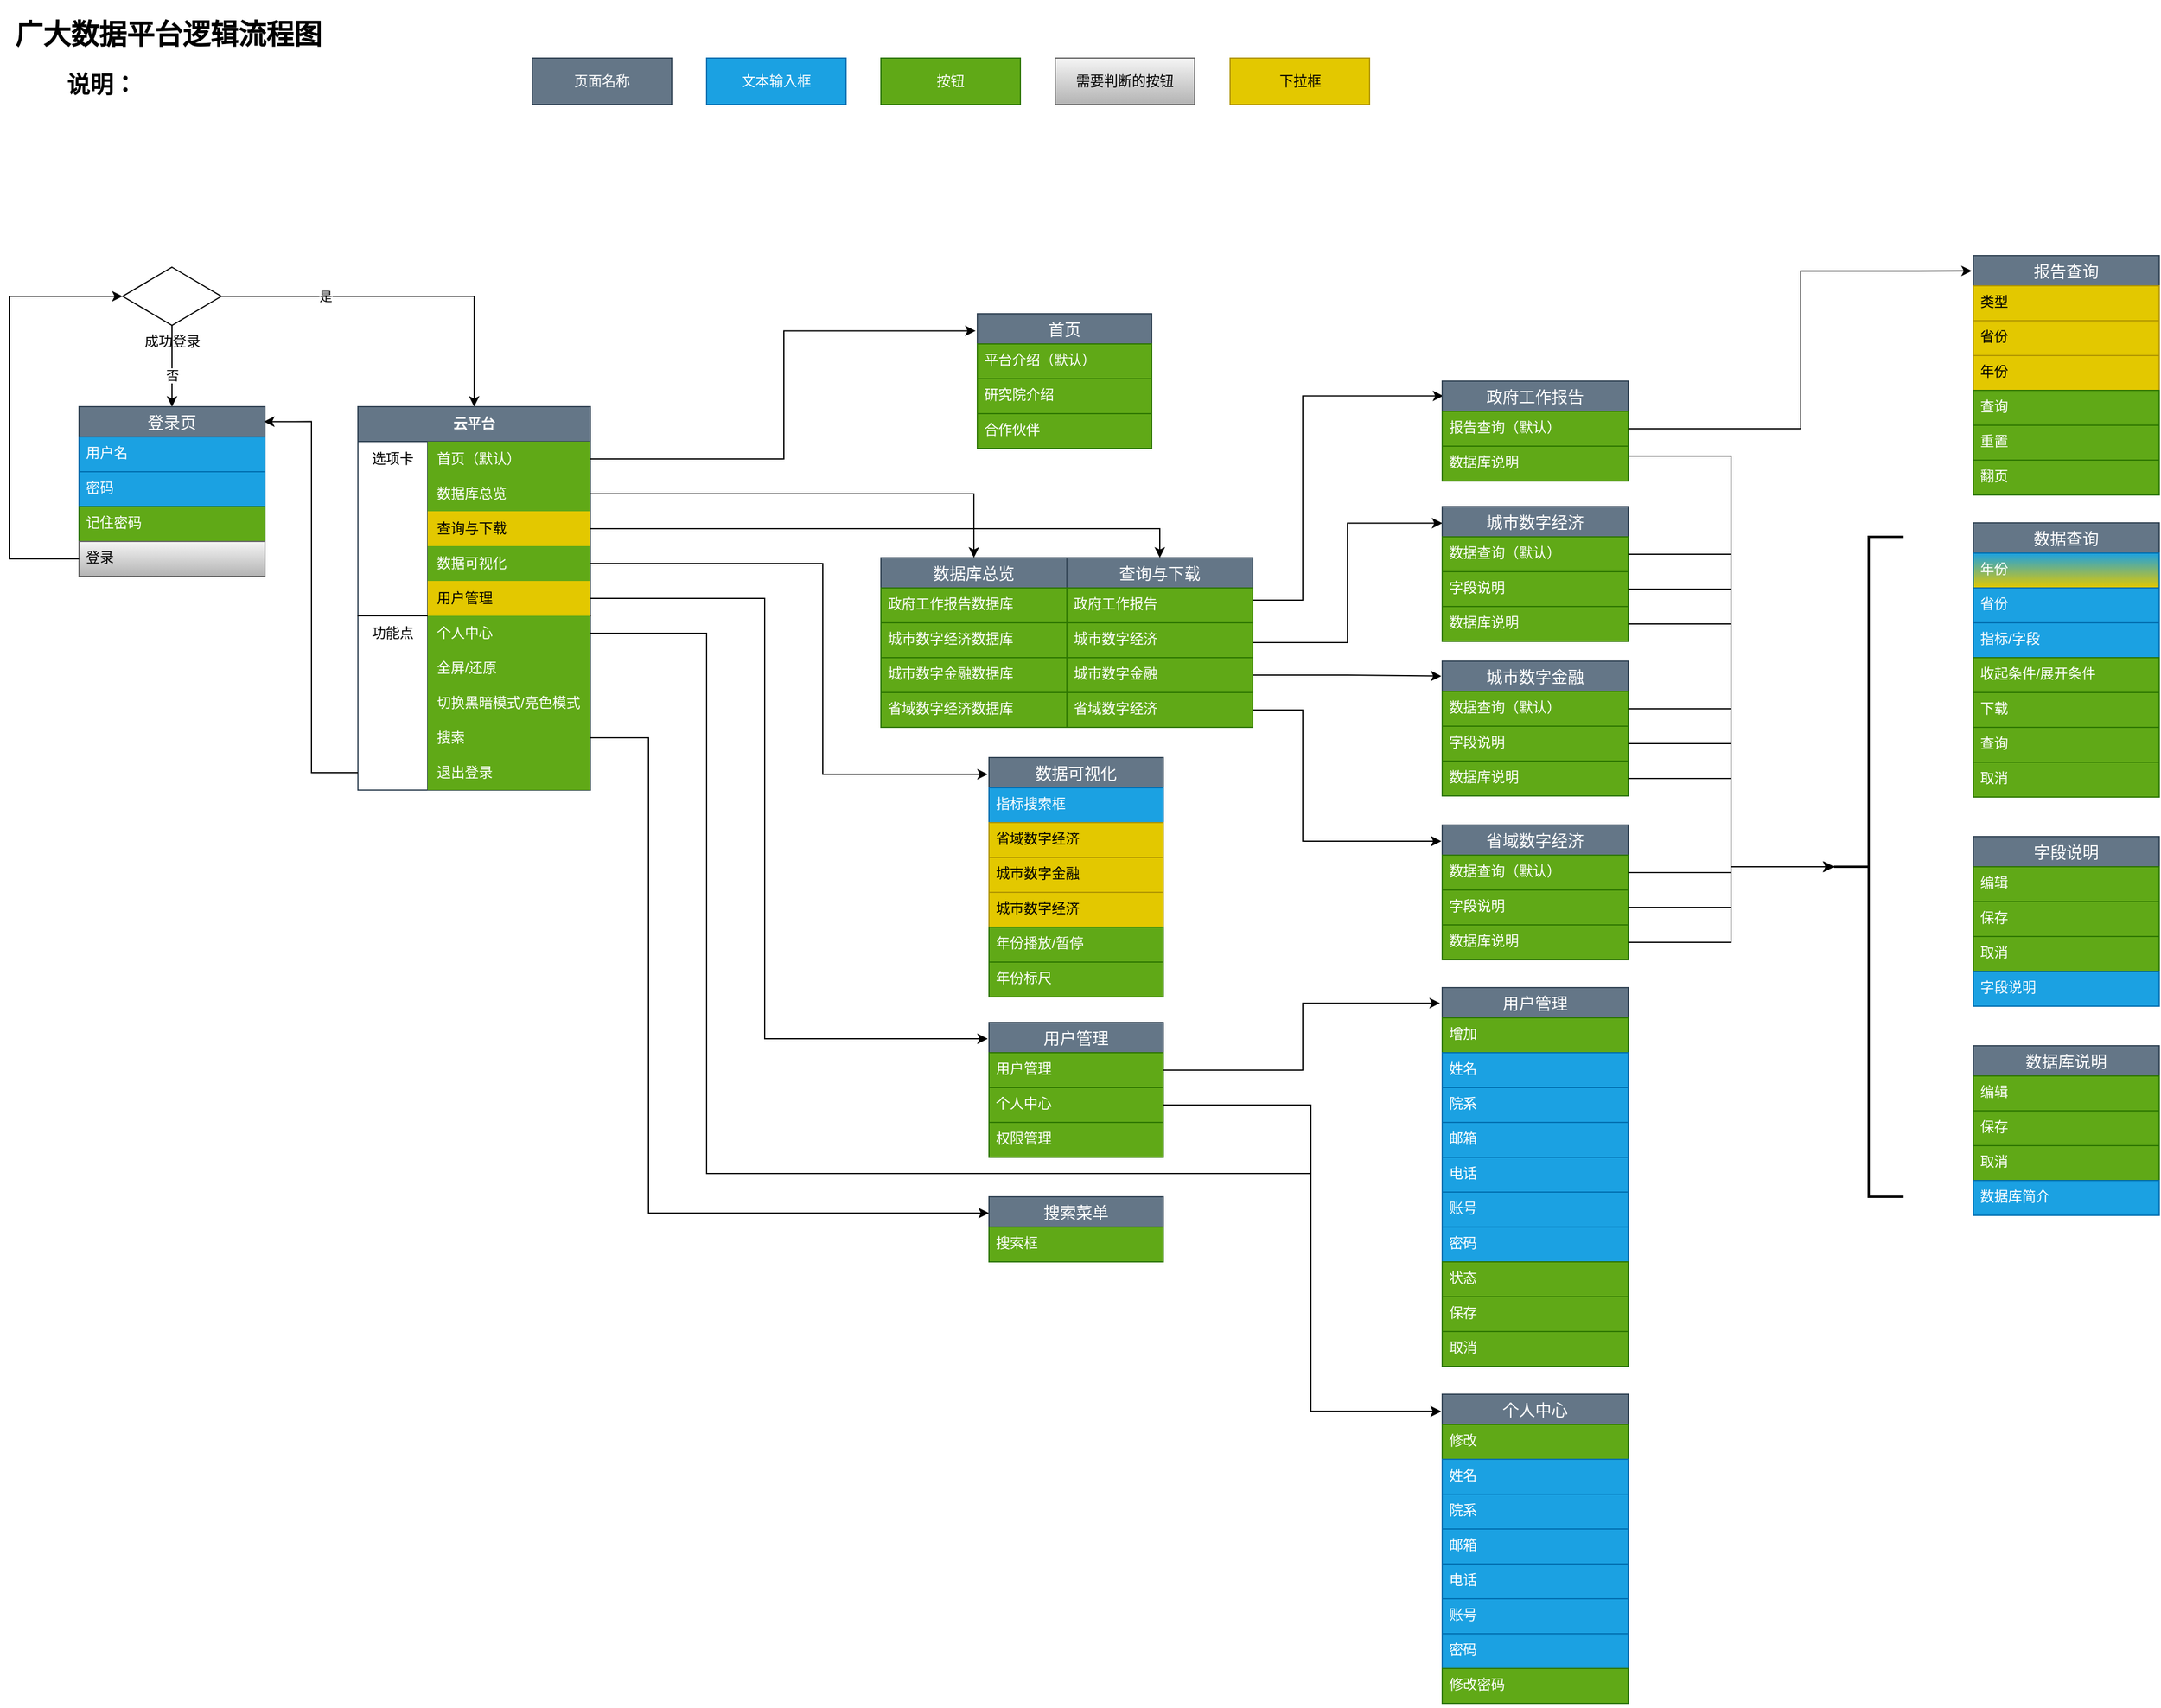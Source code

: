 <mxfile version="21.3.2" type="github">
  <diagram name="第 1 页" id="iISZ1i06i-iWEMT5HrnV">
    <mxGraphModel dx="3500" dy="1987" grid="1" gridSize="10" guides="1" tooltips="1" connect="1" arrows="1" fold="1" page="1" pageScale="1" pageWidth="827" pageHeight="1169" math="0" shadow="0">
      <root>
        <mxCell id="0" />
        <mxCell id="1" parent="0" />
        <mxCell id="XsBrNHMWEvMUsBHtOvP9-17" value="登录页" style="swimlane;fontStyle=0;childLayout=stackLayout;horizontal=1;startSize=26;horizontalStack=0;resizeParent=1;resizeParentMax=0;resizeLast=0;collapsible=1;marginBottom=0;align=center;fontSize=14;fillColor=#647687;fontColor=#ffffff;strokeColor=#314354;" vertex="1" parent="1">
          <mxGeometry x="130" y="370" width="160" height="146" as="geometry" />
        </mxCell>
        <mxCell id="XsBrNHMWEvMUsBHtOvP9-18" value="用户名" style="text;strokeColor=#006EAF;fillColor=#1ba1e2;spacingLeft=4;spacingRight=4;overflow=hidden;rotatable=0;points=[[0,0.5],[1,0.5]];portConstraint=eastwest;fontSize=12;whiteSpace=wrap;html=1;fontColor=#ffffff;" vertex="1" parent="XsBrNHMWEvMUsBHtOvP9-17">
          <mxGeometry y="26" width="160" height="30" as="geometry" />
        </mxCell>
        <mxCell id="XsBrNHMWEvMUsBHtOvP9-19" value="密码" style="text;strokeColor=#006EAF;fillColor=#1ba1e2;spacingLeft=4;spacingRight=4;overflow=hidden;rotatable=0;points=[[0,0.5],[1,0.5]];portConstraint=eastwest;fontSize=12;whiteSpace=wrap;html=1;fontColor=#ffffff;" vertex="1" parent="XsBrNHMWEvMUsBHtOvP9-17">
          <mxGeometry y="56" width="160" height="30" as="geometry" />
        </mxCell>
        <mxCell id="XsBrNHMWEvMUsBHtOvP9-20" value="记住密码" style="text;strokeColor=#2D7600;fillColor=#60a917;spacingLeft=4;spacingRight=4;overflow=hidden;rotatable=0;points=[[0,0.5],[1,0.5]];portConstraint=eastwest;fontSize=12;whiteSpace=wrap;html=1;fontColor=#ffffff;" vertex="1" parent="XsBrNHMWEvMUsBHtOvP9-17">
          <mxGeometry y="86" width="160" height="30" as="geometry" />
        </mxCell>
        <mxCell id="XsBrNHMWEvMUsBHtOvP9-22" value="登录" style="text;strokeColor=#666666;fillColor=#f5f5f5;spacingLeft=4;spacingRight=4;overflow=hidden;rotatable=0;points=[[0,0.5],[1,0.5]];portConstraint=eastwest;fontSize=12;whiteSpace=wrap;html=1;gradientColor=#b3b3b3;fontColor=#000000;" vertex="1" parent="XsBrNHMWEvMUsBHtOvP9-17">
          <mxGeometry y="116" width="160" height="30" as="geometry" />
        </mxCell>
        <mxCell id="XsBrNHMWEvMUsBHtOvP9-25" style="edgeStyle=orthogonalEdgeStyle;rounded=0;orthogonalLoop=1;jettySize=auto;html=1;exitX=0.5;exitY=1;exitDx=0;exitDy=0;exitPerimeter=0;entryX=0.5;entryY=0;entryDx=0;entryDy=0;" edge="1" parent="1" source="XsBrNHMWEvMUsBHtOvP9-23" target="XsBrNHMWEvMUsBHtOvP9-17">
          <mxGeometry relative="1" as="geometry" />
        </mxCell>
        <mxCell id="XsBrNHMWEvMUsBHtOvP9-26" value="否" style="edgeLabel;html=1;align=center;verticalAlign=middle;resizable=0;points=[];" vertex="1" connectable="0" parent="XsBrNHMWEvMUsBHtOvP9-25">
          <mxGeometry x="0.233" y="2" relative="1" as="geometry">
            <mxPoint x="-2" as="offset" />
          </mxGeometry>
        </mxCell>
        <mxCell id="XsBrNHMWEvMUsBHtOvP9-28" style="edgeStyle=orthogonalEdgeStyle;rounded=0;orthogonalLoop=1;jettySize=auto;html=1;exitX=1;exitY=0.5;exitDx=0;exitDy=0;exitPerimeter=0;entryX=0.5;entryY=0;entryDx=0;entryDy=0;" edge="1" parent="1" source="XsBrNHMWEvMUsBHtOvP9-23" target="XsBrNHMWEvMUsBHtOvP9-40">
          <mxGeometry relative="1" as="geometry">
            <mxPoint x="410" y="275" as="targetPoint" />
          </mxGeometry>
        </mxCell>
        <mxCell id="XsBrNHMWEvMUsBHtOvP9-29" value="是" style="edgeLabel;html=1;align=center;verticalAlign=middle;resizable=0;points=[];" vertex="1" connectable="0" parent="XsBrNHMWEvMUsBHtOvP9-28">
          <mxGeometry x="-0.158" y="1" relative="1" as="geometry">
            <mxPoint x="-42" y="1" as="offset" />
          </mxGeometry>
        </mxCell>
        <mxCell id="XsBrNHMWEvMUsBHtOvP9-23" value="成功登录" style="points=[[0.25,0.25,0],[0.5,0,0],[0.75,0.25,0],[1,0.5,0],[0.75,0.75,0],[0.5,1,0],[0.25,0.75,0],[0,0.5,0]];shape=mxgraph.bpmn.gateway2;html=1;verticalLabelPosition=bottom;labelBackgroundColor=none;verticalAlign=top;align=center;perimeter=rhombusPerimeter;outlineConnect=0;outline=none;symbol=none;" vertex="1" parent="1">
          <mxGeometry x="167.5" y="250" width="85" height="50" as="geometry" />
        </mxCell>
        <mxCell id="XsBrNHMWEvMUsBHtOvP9-24" style="edgeStyle=orthogonalEdgeStyle;rounded=0;orthogonalLoop=1;jettySize=auto;html=1;exitX=0;exitY=0.5;exitDx=0;exitDy=0;entryX=0;entryY=0.5;entryDx=0;entryDy=0;entryPerimeter=0;" edge="1" parent="1" source="XsBrNHMWEvMUsBHtOvP9-22" target="XsBrNHMWEvMUsBHtOvP9-23">
          <mxGeometry relative="1" as="geometry">
            <Array as="points">
              <mxPoint x="70" y="501" />
              <mxPoint x="70" y="275" />
            </Array>
          </mxGeometry>
        </mxCell>
        <mxCell id="XsBrNHMWEvMUsBHtOvP9-40" value="云平台" style="shape=table;startSize=30;container=1;collapsible=1;childLayout=tableLayout;fixedRows=1;rowLines=0;fontStyle=1;align=center;resizeLast=1;html=1;whiteSpace=wrap;fillColor=#647687;fontColor=#ffffff;strokeColor=#314354;" vertex="1" parent="1">
          <mxGeometry x="370" y="370" width="200" height="330" as="geometry" />
        </mxCell>
        <mxCell id="XsBrNHMWEvMUsBHtOvP9-41" value="" style="shape=tableRow;horizontal=0;startSize=0;swimlaneHead=0;swimlaneBody=0;fillColor=none;collapsible=0;dropTarget=0;points=[[0,0.5],[1,0.5]];portConstraint=eastwest;top=0;left=0;right=0;bottom=0;html=1;" vertex="1" parent="XsBrNHMWEvMUsBHtOvP9-40">
          <mxGeometry y="30" width="200" height="30" as="geometry" />
        </mxCell>
        <mxCell id="XsBrNHMWEvMUsBHtOvP9-42" value="选项卡" style="shape=partialRectangle;connectable=0;fillColor=none;top=0;left=0;bottom=0;right=0;fontStyle=0;overflow=hidden;html=1;whiteSpace=wrap;" vertex="1" parent="XsBrNHMWEvMUsBHtOvP9-41">
          <mxGeometry width="60" height="30" as="geometry">
            <mxRectangle width="60" height="30" as="alternateBounds" />
          </mxGeometry>
        </mxCell>
        <mxCell id="XsBrNHMWEvMUsBHtOvP9-43" value="首页（默认）" style="shape=partialRectangle;connectable=0;fillColor=#60a917;top=0;left=0;bottom=0;right=0;align=left;spacingLeft=6;fontStyle=0;overflow=hidden;html=1;whiteSpace=wrap;fontColor=#ffffff;strokeColor=#2D7600;" vertex="1" parent="XsBrNHMWEvMUsBHtOvP9-41">
          <mxGeometry x="60" width="140" height="30" as="geometry">
            <mxRectangle width="140" height="30" as="alternateBounds" />
          </mxGeometry>
        </mxCell>
        <mxCell id="XsBrNHMWEvMUsBHtOvP9-56" value="" style="shape=tableRow;horizontal=0;startSize=0;swimlaneHead=0;swimlaneBody=0;fillColor=none;collapsible=0;dropTarget=0;points=[[0,0.5],[1,0.5]];portConstraint=eastwest;top=0;left=0;right=0;bottom=0;html=1;" vertex="1" parent="XsBrNHMWEvMUsBHtOvP9-40">
          <mxGeometry y="60" width="200" height="30" as="geometry" />
        </mxCell>
        <mxCell id="XsBrNHMWEvMUsBHtOvP9-57" value="" style="shape=partialRectangle;connectable=0;fillColor=none;top=0;left=0;bottom=0;right=0;fontStyle=0;overflow=hidden;html=1;whiteSpace=wrap;" vertex="1" parent="XsBrNHMWEvMUsBHtOvP9-56">
          <mxGeometry width="60" height="30" as="geometry">
            <mxRectangle width="60" height="30" as="alternateBounds" />
          </mxGeometry>
        </mxCell>
        <mxCell id="XsBrNHMWEvMUsBHtOvP9-58" value="数据库总览" style="shape=partialRectangle;connectable=0;fillColor=#60a917;top=0;left=0;bottom=0;right=0;align=left;spacingLeft=6;fontStyle=0;overflow=hidden;html=1;whiteSpace=wrap;fontColor=#ffffff;strokeColor=#2D7600;" vertex="1" parent="XsBrNHMWEvMUsBHtOvP9-56">
          <mxGeometry x="60" width="140" height="30" as="geometry">
            <mxRectangle width="140" height="30" as="alternateBounds" />
          </mxGeometry>
        </mxCell>
        <mxCell id="XsBrNHMWEvMUsBHtOvP9-59" value="" style="shape=tableRow;horizontal=0;startSize=0;swimlaneHead=0;swimlaneBody=0;fillColor=none;collapsible=0;dropTarget=0;points=[[0,0.5],[1,0.5]];portConstraint=eastwest;top=0;left=0;right=0;bottom=0;html=1;" vertex="1" parent="XsBrNHMWEvMUsBHtOvP9-40">
          <mxGeometry y="90" width="200" height="30" as="geometry" />
        </mxCell>
        <mxCell id="XsBrNHMWEvMUsBHtOvP9-60" value="" style="shape=partialRectangle;connectable=0;fillColor=none;top=0;left=0;bottom=0;right=0;fontStyle=0;overflow=hidden;html=1;whiteSpace=wrap;" vertex="1" parent="XsBrNHMWEvMUsBHtOvP9-59">
          <mxGeometry width="60" height="30" as="geometry">
            <mxRectangle width="60" height="30" as="alternateBounds" />
          </mxGeometry>
        </mxCell>
        <mxCell id="XsBrNHMWEvMUsBHtOvP9-61" value="查询与下载" style="shape=partialRectangle;connectable=0;fillColor=#e3c800;top=0;left=0;bottom=0;right=0;align=left;spacingLeft=6;fontStyle=0;overflow=hidden;html=1;whiteSpace=wrap;fontColor=#000000;strokeColor=#B09500;" vertex="1" parent="XsBrNHMWEvMUsBHtOvP9-59">
          <mxGeometry x="60" width="140" height="30" as="geometry">
            <mxRectangle width="140" height="30" as="alternateBounds" />
          </mxGeometry>
        </mxCell>
        <mxCell id="XsBrNHMWEvMUsBHtOvP9-72" value="" style="shape=tableRow;horizontal=0;startSize=0;swimlaneHead=0;swimlaneBody=0;fillColor=none;collapsible=0;dropTarget=0;points=[[0,0.5],[1,0.5]];portConstraint=eastwest;top=0;left=0;right=0;bottom=0;html=1;" vertex="1" parent="XsBrNHMWEvMUsBHtOvP9-40">
          <mxGeometry y="120" width="200" height="30" as="geometry" />
        </mxCell>
        <mxCell id="XsBrNHMWEvMUsBHtOvP9-73" value="" style="shape=partialRectangle;connectable=0;fillColor=none;top=0;left=0;bottom=0;right=0;fontStyle=0;overflow=hidden;html=1;whiteSpace=wrap;" vertex="1" parent="XsBrNHMWEvMUsBHtOvP9-72">
          <mxGeometry width="60" height="30" as="geometry">
            <mxRectangle width="60" height="30" as="alternateBounds" />
          </mxGeometry>
        </mxCell>
        <mxCell id="XsBrNHMWEvMUsBHtOvP9-74" value="数据可视化" style="shape=partialRectangle;connectable=0;fillColor=#60a917;top=0;left=0;bottom=0;right=0;align=left;spacingLeft=6;fontStyle=0;overflow=hidden;html=1;whiteSpace=wrap;fontColor=#ffffff;strokeColor=#2D7600;" vertex="1" parent="XsBrNHMWEvMUsBHtOvP9-72">
          <mxGeometry x="60" width="140" height="30" as="geometry">
            <mxRectangle width="140" height="30" as="alternateBounds" />
          </mxGeometry>
        </mxCell>
        <mxCell id="XsBrNHMWEvMUsBHtOvP9-44" value="" style="shape=tableRow;horizontal=0;startSize=0;swimlaneHead=0;swimlaneBody=0;fillColor=none;collapsible=0;dropTarget=0;points=[[0,0.5],[1,0.5]];portConstraint=eastwest;top=0;left=0;right=0;bottom=1;html=1;fontStyle=0" vertex="1" parent="XsBrNHMWEvMUsBHtOvP9-40">
          <mxGeometry y="150" width="200" height="30" as="geometry" />
        </mxCell>
        <mxCell id="XsBrNHMWEvMUsBHtOvP9-45" value="" style="shape=partialRectangle;connectable=0;fillColor=none;top=0;left=0;bottom=0;right=0;fontStyle=1;overflow=hidden;html=1;whiteSpace=wrap;" vertex="1" parent="XsBrNHMWEvMUsBHtOvP9-44">
          <mxGeometry width="60" height="30" as="geometry">
            <mxRectangle width="60" height="30" as="alternateBounds" />
          </mxGeometry>
        </mxCell>
        <mxCell id="XsBrNHMWEvMUsBHtOvP9-46" value="用户管理" style="shape=partialRectangle;connectable=0;fillColor=#e3c800;top=0;left=0;bottom=0;right=0;align=left;spacingLeft=6;fontStyle=0;overflow=hidden;html=1;whiteSpace=wrap;fontColor=#000000;strokeColor=#B09500;" vertex="1" parent="XsBrNHMWEvMUsBHtOvP9-44">
          <mxGeometry x="60" width="140" height="30" as="geometry">
            <mxRectangle width="140" height="30" as="alternateBounds" />
          </mxGeometry>
        </mxCell>
        <mxCell id="XsBrNHMWEvMUsBHtOvP9-47" value="" style="shape=tableRow;horizontal=0;startSize=0;swimlaneHead=0;swimlaneBody=0;fillColor=none;collapsible=0;dropTarget=0;points=[[0,0.5],[1,0.5]];portConstraint=eastwest;top=0;left=0;right=0;bottom=0;html=1;" vertex="1" parent="XsBrNHMWEvMUsBHtOvP9-40">
          <mxGeometry y="180" width="200" height="30" as="geometry" />
        </mxCell>
        <mxCell id="XsBrNHMWEvMUsBHtOvP9-48" value="功能点" style="shape=partialRectangle;connectable=0;fillColor=none;top=0;left=0;bottom=0;right=0;editable=1;overflow=hidden;html=1;whiteSpace=wrap;" vertex="1" parent="XsBrNHMWEvMUsBHtOvP9-47">
          <mxGeometry width="60" height="30" as="geometry">
            <mxRectangle width="60" height="30" as="alternateBounds" />
          </mxGeometry>
        </mxCell>
        <mxCell id="XsBrNHMWEvMUsBHtOvP9-49" value="个人中心" style="shape=partialRectangle;connectable=0;fillColor=#60a917;top=0;left=0;bottom=0;right=0;align=left;spacingLeft=6;overflow=hidden;html=1;whiteSpace=wrap;fontColor=#ffffff;strokeColor=#2D7600;" vertex="1" parent="XsBrNHMWEvMUsBHtOvP9-47">
          <mxGeometry x="60" width="140" height="30" as="geometry">
            <mxRectangle width="140" height="30" as="alternateBounds" />
          </mxGeometry>
        </mxCell>
        <mxCell id="XsBrNHMWEvMUsBHtOvP9-63" value="" style="shape=tableRow;horizontal=0;startSize=0;swimlaneHead=0;swimlaneBody=0;fillColor=none;collapsible=0;dropTarget=0;points=[[0,0.5],[1,0.5]];portConstraint=eastwest;top=0;left=0;right=0;bottom=0;html=1;" vertex="1" parent="XsBrNHMWEvMUsBHtOvP9-40">
          <mxGeometry y="210" width="200" height="30" as="geometry" />
        </mxCell>
        <mxCell id="XsBrNHMWEvMUsBHtOvP9-64" value="" style="shape=partialRectangle;connectable=0;fillColor=none;top=0;left=0;bottom=0;right=0;editable=1;overflow=hidden;html=1;whiteSpace=wrap;" vertex="1" parent="XsBrNHMWEvMUsBHtOvP9-63">
          <mxGeometry width="60" height="30" as="geometry">
            <mxRectangle width="60" height="30" as="alternateBounds" />
          </mxGeometry>
        </mxCell>
        <mxCell id="XsBrNHMWEvMUsBHtOvP9-65" value="全屏/还原" style="shape=partialRectangle;connectable=0;fillColor=#60a917;top=0;left=0;bottom=0;right=0;align=left;spacingLeft=6;overflow=hidden;html=1;whiteSpace=wrap;fontColor=#ffffff;strokeColor=#2D7600;" vertex="1" parent="XsBrNHMWEvMUsBHtOvP9-63">
          <mxGeometry x="60" width="140" height="30" as="geometry">
            <mxRectangle width="140" height="30" as="alternateBounds" />
          </mxGeometry>
        </mxCell>
        <mxCell id="XsBrNHMWEvMUsBHtOvP9-50" value="" style="shape=tableRow;horizontal=0;startSize=0;swimlaneHead=0;swimlaneBody=0;fillColor=none;collapsible=0;dropTarget=0;points=[[0,0.5],[1,0.5]];portConstraint=eastwest;top=0;left=0;right=0;bottom=0;html=1;" vertex="1" parent="XsBrNHMWEvMUsBHtOvP9-40">
          <mxGeometry y="240" width="200" height="30" as="geometry" />
        </mxCell>
        <mxCell id="XsBrNHMWEvMUsBHtOvP9-51" value="" style="shape=partialRectangle;connectable=0;fillColor=none;top=0;left=0;bottom=0;right=0;editable=1;overflow=hidden;html=1;whiteSpace=wrap;" vertex="1" parent="XsBrNHMWEvMUsBHtOvP9-50">
          <mxGeometry width="60" height="30" as="geometry">
            <mxRectangle width="60" height="30" as="alternateBounds" />
          </mxGeometry>
        </mxCell>
        <mxCell id="XsBrNHMWEvMUsBHtOvP9-52" value="切换黑暗模式/亮色模式" style="shape=partialRectangle;connectable=0;fillColor=#60a917;top=0;left=0;bottom=0;right=0;align=left;spacingLeft=6;overflow=hidden;html=1;whiteSpace=wrap;fontColor=#ffffff;strokeColor=#2D7600;" vertex="1" parent="XsBrNHMWEvMUsBHtOvP9-50">
          <mxGeometry x="60" width="140" height="30" as="geometry">
            <mxRectangle width="140" height="30" as="alternateBounds" />
          </mxGeometry>
        </mxCell>
        <mxCell id="XsBrNHMWEvMUsBHtOvP9-66" value="" style="shape=tableRow;horizontal=0;startSize=0;swimlaneHead=0;swimlaneBody=0;fillColor=none;collapsible=0;dropTarget=0;points=[[0,0.5],[1,0.5]];portConstraint=eastwest;top=0;left=0;right=0;bottom=0;html=1;" vertex="1" parent="XsBrNHMWEvMUsBHtOvP9-40">
          <mxGeometry y="270" width="200" height="30" as="geometry" />
        </mxCell>
        <mxCell id="XsBrNHMWEvMUsBHtOvP9-67" value="" style="shape=partialRectangle;connectable=0;fillColor=none;top=0;left=0;bottom=0;right=0;editable=1;overflow=hidden;html=1;whiteSpace=wrap;" vertex="1" parent="XsBrNHMWEvMUsBHtOvP9-66">
          <mxGeometry width="60" height="30" as="geometry">
            <mxRectangle width="60" height="30" as="alternateBounds" />
          </mxGeometry>
        </mxCell>
        <mxCell id="XsBrNHMWEvMUsBHtOvP9-68" value="搜索" style="shape=partialRectangle;connectable=0;fillColor=#60a917;top=0;left=0;bottom=0;right=0;align=left;spacingLeft=6;overflow=hidden;html=1;whiteSpace=wrap;fontColor=#ffffff;strokeColor=#2D7600;" vertex="1" parent="XsBrNHMWEvMUsBHtOvP9-66">
          <mxGeometry x="60" width="140" height="30" as="geometry">
            <mxRectangle width="140" height="30" as="alternateBounds" />
          </mxGeometry>
        </mxCell>
        <mxCell id="XsBrNHMWEvMUsBHtOvP9-69" value="" style="shape=tableRow;horizontal=0;startSize=0;swimlaneHead=0;swimlaneBody=0;fillColor=none;collapsible=0;dropTarget=0;points=[[0,0.5],[1,0.5]];portConstraint=eastwest;top=0;left=0;right=0;bottom=0;html=1;" vertex="1" parent="XsBrNHMWEvMUsBHtOvP9-40">
          <mxGeometry y="300" width="200" height="30" as="geometry" />
        </mxCell>
        <mxCell id="XsBrNHMWEvMUsBHtOvP9-70" value="" style="shape=partialRectangle;connectable=0;fillColor=none;top=0;left=0;bottom=0;right=0;editable=1;overflow=hidden;html=1;whiteSpace=wrap;" vertex="1" parent="XsBrNHMWEvMUsBHtOvP9-69">
          <mxGeometry width="60" height="30" as="geometry">
            <mxRectangle width="60" height="30" as="alternateBounds" />
          </mxGeometry>
        </mxCell>
        <mxCell id="XsBrNHMWEvMUsBHtOvP9-71" value="退出登录" style="shape=partialRectangle;connectable=0;fillColor=#60a917;top=0;left=0;bottom=0;right=0;align=left;spacingLeft=6;overflow=hidden;html=1;whiteSpace=wrap;fontColor=#ffffff;strokeColor=#2D7600;" vertex="1" parent="XsBrNHMWEvMUsBHtOvP9-69">
          <mxGeometry x="60" width="140" height="30" as="geometry">
            <mxRectangle width="140" height="30" as="alternateBounds" />
          </mxGeometry>
        </mxCell>
        <mxCell id="XsBrNHMWEvMUsBHtOvP9-75" value="首页" style="swimlane;fontStyle=0;childLayout=stackLayout;horizontal=1;startSize=26;horizontalStack=0;resizeParent=1;resizeParentMax=0;resizeLast=0;collapsible=1;marginBottom=0;align=center;fontSize=14;fillColor=#647687;fontColor=#ffffff;strokeColor=#314354;" vertex="1" parent="1">
          <mxGeometry x="903" y="290" width="150" height="116" as="geometry" />
        </mxCell>
        <mxCell id="XsBrNHMWEvMUsBHtOvP9-76" value="平台介绍（默认）" style="text;strokeColor=#2D7600;fillColor=#60a917;spacingLeft=4;spacingRight=4;overflow=hidden;rotatable=0;points=[[0,0.5],[1,0.5]];portConstraint=eastwest;fontSize=12;whiteSpace=wrap;html=1;fontColor=#ffffff;" vertex="1" parent="XsBrNHMWEvMUsBHtOvP9-75">
          <mxGeometry y="26" width="150" height="30" as="geometry" />
        </mxCell>
        <mxCell id="XsBrNHMWEvMUsBHtOvP9-77" value="研究院介绍" style="text;strokeColor=#2D7600;fillColor=#60a917;spacingLeft=4;spacingRight=4;overflow=hidden;rotatable=0;points=[[0,0.5],[1,0.5]];portConstraint=eastwest;fontSize=12;whiteSpace=wrap;html=1;fontColor=#ffffff;" vertex="1" parent="XsBrNHMWEvMUsBHtOvP9-75">
          <mxGeometry y="56" width="150" height="30" as="geometry" />
        </mxCell>
        <mxCell id="XsBrNHMWEvMUsBHtOvP9-78" value="合作伙伴" style="text;strokeColor=#2D7600;fillColor=#60a917;spacingLeft=4;spacingRight=4;overflow=hidden;rotatable=0;points=[[0,0.5],[1,0.5]];portConstraint=eastwest;fontSize=12;whiteSpace=wrap;html=1;fontColor=#ffffff;" vertex="1" parent="XsBrNHMWEvMUsBHtOvP9-75">
          <mxGeometry y="86" width="150" height="30" as="geometry" />
        </mxCell>
        <mxCell id="XsBrNHMWEvMUsBHtOvP9-83" style="edgeStyle=orthogonalEdgeStyle;rounded=0;orthogonalLoop=1;jettySize=auto;html=1;exitX=1;exitY=0.5;exitDx=0;exitDy=0;entryX=-0.01;entryY=0.127;entryDx=0;entryDy=0;entryPerimeter=0;" edge="1" parent="1" source="XsBrNHMWEvMUsBHtOvP9-41" target="XsBrNHMWEvMUsBHtOvP9-75">
          <mxGeometry relative="1" as="geometry">
            <mxPoint x="740" y="310" as="targetPoint" />
          </mxGeometry>
        </mxCell>
        <mxCell id="XsBrNHMWEvMUsBHtOvP9-84" value="数据库总览" style="swimlane;fontStyle=0;childLayout=stackLayout;horizontal=1;startSize=26;horizontalStack=0;resizeParent=1;resizeParentMax=0;resizeLast=0;collapsible=1;marginBottom=0;align=center;fontSize=14;fillColor=#647687;fontColor=#ffffff;strokeColor=#314354;" vertex="1" parent="1">
          <mxGeometry x="820" y="500" width="160" height="146" as="geometry" />
        </mxCell>
        <mxCell id="XsBrNHMWEvMUsBHtOvP9-86" value="政府工作报告数据库" style="text;strokeColor=#2D7600;fillColor=#60a917;spacingLeft=4;spacingRight=4;overflow=hidden;rotatable=0;points=[[0,0.5],[1,0.5]];portConstraint=eastwest;fontSize=12;whiteSpace=wrap;html=1;fontColor=#ffffff;" vertex="1" parent="XsBrNHMWEvMUsBHtOvP9-84">
          <mxGeometry y="26" width="160" height="30" as="geometry" />
        </mxCell>
        <mxCell id="XsBrNHMWEvMUsBHtOvP9-90" value="城市数字经济数据库" style="text;strokeColor=#2D7600;fillColor=#60a917;spacingLeft=4;spacingRight=4;overflow=hidden;rotatable=0;points=[[0,0.5],[1,0.5]];portConstraint=eastwest;fontSize=12;whiteSpace=wrap;html=1;fontColor=#ffffff;" vertex="1" parent="XsBrNHMWEvMUsBHtOvP9-84">
          <mxGeometry y="56" width="160" height="30" as="geometry" />
        </mxCell>
        <mxCell id="XsBrNHMWEvMUsBHtOvP9-89" value="城市数字金融数据库" style="text;strokeColor=#2D7600;fillColor=#60a917;spacingLeft=4;spacingRight=4;overflow=hidden;rotatable=0;points=[[0,0.5],[1,0.5]];portConstraint=eastwest;fontSize=12;whiteSpace=wrap;html=1;fontColor=#ffffff;" vertex="1" parent="XsBrNHMWEvMUsBHtOvP9-84">
          <mxGeometry y="86" width="160" height="30" as="geometry" />
        </mxCell>
        <mxCell id="XsBrNHMWEvMUsBHtOvP9-195" value="省域数字经济数据库" style="text;strokeColor=#2D7600;fillColor=#60a917;spacingLeft=4;spacingRight=4;overflow=hidden;rotatable=0;points=[[0,0.5],[1,0.5]];portConstraint=eastwest;fontSize=12;whiteSpace=wrap;html=1;fontColor=#ffffff;" vertex="1" parent="XsBrNHMWEvMUsBHtOvP9-84">
          <mxGeometry y="116" width="160" height="30" as="geometry" />
        </mxCell>
        <mxCell id="XsBrNHMWEvMUsBHtOvP9-198" style="edgeStyle=orthogonalEdgeStyle;rounded=0;orthogonalLoop=1;jettySize=auto;html=1;exitX=1;exitY=0.5;exitDx=0;exitDy=0;entryX=0.001;entryY=0.123;entryDx=0;entryDy=0;entryPerimeter=0;" edge="1" parent="1" source="XsBrNHMWEvMUsBHtOvP9-91" target="XsBrNHMWEvMUsBHtOvP9-103">
          <mxGeometry relative="1" as="geometry" />
        </mxCell>
        <mxCell id="XsBrNHMWEvMUsBHtOvP9-208" style="edgeStyle=orthogonalEdgeStyle;rounded=0;orthogonalLoop=1;jettySize=auto;html=1;exitX=1;exitY=0.25;exitDx=0;exitDy=0;entryX=0.006;entryY=0.148;entryDx=0;entryDy=0;entryPerimeter=0;" edge="1" parent="1" source="XsBrNHMWEvMUsBHtOvP9-91" target="XsBrNHMWEvMUsBHtOvP9-108">
          <mxGeometry relative="1" as="geometry">
            <Array as="points">
              <mxPoint x="1183" y="536" />
              <mxPoint x="1183" y="361" />
            </Array>
          </mxGeometry>
        </mxCell>
        <mxCell id="XsBrNHMWEvMUsBHtOvP9-91" value="查询与下载" style="swimlane;fontStyle=0;childLayout=stackLayout;horizontal=1;startSize=26;horizontalStack=0;resizeParent=1;resizeParentMax=0;resizeLast=0;collapsible=1;marginBottom=0;align=center;fontSize=14;fillColor=#647687;fontColor=#ffffff;strokeColor=#314354;" vertex="1" parent="1">
          <mxGeometry x="980" y="500" width="160" height="146" as="geometry" />
        </mxCell>
        <mxCell id="XsBrNHMWEvMUsBHtOvP9-92" value="政府工作报告" style="text;strokeColor=#2D7600;fillColor=#60a917;spacingLeft=4;spacingRight=4;overflow=hidden;rotatable=0;points=[[0,0.5],[1,0.5]];portConstraint=eastwest;fontSize=12;whiteSpace=wrap;html=1;fontColor=#ffffff;" vertex="1" parent="XsBrNHMWEvMUsBHtOvP9-91">
          <mxGeometry y="26" width="160" height="30" as="geometry" />
        </mxCell>
        <mxCell id="XsBrNHMWEvMUsBHtOvP9-93" value="城市数字经济" style="text;strokeColor=#2D7600;fillColor=#60a917;spacingLeft=4;spacingRight=4;overflow=hidden;rotatable=0;points=[[0,0.5],[1,0.5]];portConstraint=eastwest;fontSize=12;whiteSpace=wrap;html=1;fontColor=#ffffff;" vertex="1" parent="XsBrNHMWEvMUsBHtOvP9-91">
          <mxGeometry y="56" width="160" height="30" as="geometry" />
        </mxCell>
        <mxCell id="XsBrNHMWEvMUsBHtOvP9-94" value="城市数字金融" style="text;strokeColor=#2D7600;fillColor=#60a917;spacingLeft=4;spacingRight=4;overflow=hidden;rotatable=0;points=[[0,0.5],[1,0.5]];portConstraint=eastwest;fontSize=12;whiteSpace=wrap;html=1;fontColor=#ffffff;" vertex="1" parent="XsBrNHMWEvMUsBHtOvP9-91">
          <mxGeometry y="86" width="160" height="30" as="geometry" />
        </mxCell>
        <mxCell id="XsBrNHMWEvMUsBHtOvP9-95" value="省域数字经济" style="text;strokeColor=#2D7600;fillColor=#60a917;spacingLeft=4;spacingRight=4;overflow=hidden;rotatable=0;points=[[0,0.5],[1,0.5]];portConstraint=eastwest;fontSize=12;whiteSpace=wrap;html=1;fontColor=#ffffff;" vertex="1" parent="XsBrNHMWEvMUsBHtOvP9-91">
          <mxGeometry y="116" width="160" height="30" as="geometry" />
        </mxCell>
        <mxCell id="XsBrNHMWEvMUsBHtOvP9-103" value="城市数字经济" style="swimlane;fontStyle=0;childLayout=stackLayout;horizontal=1;startSize=26;horizontalStack=0;resizeParent=1;resizeParentMax=0;resizeLast=0;collapsible=1;marginBottom=0;align=center;fontSize=14;fillColor=#647687;fontColor=#ffffff;strokeColor=#314354;" vertex="1" parent="1">
          <mxGeometry x="1303" y="456" width="160" height="116" as="geometry" />
        </mxCell>
        <mxCell id="XsBrNHMWEvMUsBHtOvP9-104" value="数据查询（默认）" style="text;strokeColor=#2D7600;fillColor=#60a917;spacingLeft=4;spacingRight=4;overflow=hidden;rotatable=0;points=[[0,0.5],[1,0.5]];portConstraint=eastwest;fontSize=12;whiteSpace=wrap;html=1;fontColor=#ffffff;" vertex="1" parent="XsBrNHMWEvMUsBHtOvP9-103">
          <mxGeometry y="26" width="160" height="30" as="geometry" />
        </mxCell>
        <mxCell id="XsBrNHMWEvMUsBHtOvP9-105" value="字段说明" style="text;strokeColor=#2D7600;fillColor=#60a917;spacingLeft=4;spacingRight=4;overflow=hidden;rotatable=0;points=[[0,0.5],[1,0.5]];portConstraint=eastwest;fontSize=12;whiteSpace=wrap;html=1;fontColor=#ffffff;" vertex="1" parent="XsBrNHMWEvMUsBHtOvP9-103">
          <mxGeometry y="56" width="160" height="30" as="geometry" />
        </mxCell>
        <mxCell id="XsBrNHMWEvMUsBHtOvP9-106" value="数据库说明" style="text;strokeColor=#2D7600;fillColor=#60a917;spacingLeft=4;spacingRight=4;overflow=hidden;rotatable=0;points=[[0,0.5],[1,0.5]];portConstraint=eastwest;fontSize=12;whiteSpace=wrap;html=1;fontColor=#ffffff;" vertex="1" parent="XsBrNHMWEvMUsBHtOvP9-103">
          <mxGeometry y="86" width="160" height="30" as="geometry" />
        </mxCell>
        <mxCell id="XsBrNHMWEvMUsBHtOvP9-206" style="edgeStyle=orthogonalEdgeStyle;rounded=0;orthogonalLoop=1;jettySize=auto;html=1;exitX=1;exitY=0.75;exitDx=0;exitDy=0;entryX=0;entryY=0.5;entryDx=0;entryDy=0;entryPerimeter=0;" edge="1" parent="1" source="XsBrNHMWEvMUsBHtOvP9-108" target="XsBrNHMWEvMUsBHtOvP9-153">
          <mxGeometry relative="1" as="geometry" />
        </mxCell>
        <mxCell id="XsBrNHMWEvMUsBHtOvP9-108" value="政府工作报告" style="swimlane;fontStyle=0;childLayout=stackLayout;horizontal=1;startSize=26;horizontalStack=0;resizeParent=1;resizeParentMax=0;resizeLast=0;collapsible=1;marginBottom=0;align=center;fontSize=14;fillColor=#647687;fontColor=#ffffff;strokeColor=#314354;" vertex="1" parent="1">
          <mxGeometry x="1303" y="348" width="160" height="86" as="geometry" />
        </mxCell>
        <mxCell id="XsBrNHMWEvMUsBHtOvP9-109" value="报告查询（默认）" style="text;strokeColor=#2D7600;fillColor=#60a917;spacingLeft=4;spacingRight=4;overflow=hidden;rotatable=0;points=[[0,0.5],[1,0.5]];portConstraint=eastwest;fontSize=12;whiteSpace=wrap;html=1;fontColor=#ffffff;" vertex="1" parent="XsBrNHMWEvMUsBHtOvP9-108">
          <mxGeometry y="26" width="160" height="30" as="geometry" />
        </mxCell>
        <mxCell id="XsBrNHMWEvMUsBHtOvP9-110" value="数据库说明" style="text;strokeColor=#2D7600;fillColor=#60a917;spacingLeft=4;spacingRight=4;overflow=hidden;rotatable=0;points=[[0,0.5],[1,0.5]];portConstraint=eastwest;fontSize=12;whiteSpace=wrap;html=1;fontColor=#ffffff;" vertex="1" parent="XsBrNHMWEvMUsBHtOvP9-108">
          <mxGeometry y="56" width="160" height="30" as="geometry" />
        </mxCell>
        <mxCell id="XsBrNHMWEvMUsBHtOvP9-126" value="数据查询" style="swimlane;fontStyle=0;childLayout=stackLayout;horizontal=1;startSize=26;horizontalStack=0;resizeParent=1;resizeParentMax=0;resizeLast=0;collapsible=1;marginBottom=0;align=center;fontSize=14;fillColor=#647687;fontColor=#ffffff;strokeColor=#314354;" vertex="1" parent="1">
          <mxGeometry x="1760" y="470" width="160" height="236" as="geometry" />
        </mxCell>
        <mxCell id="XsBrNHMWEvMUsBHtOvP9-127" value="年份" style="text;strokeColor=#006EAF;fillColor=#1ba1e2;spacingLeft=4;spacingRight=4;overflow=hidden;rotatable=0;points=[[0,0.5],[1,0.5]];portConstraint=eastwest;fontSize=12;whiteSpace=wrap;html=1;fontColor=#ffffff;gradientColor=#E3C800;" vertex="1" parent="XsBrNHMWEvMUsBHtOvP9-126">
          <mxGeometry y="26" width="160" height="30" as="geometry" />
        </mxCell>
        <mxCell id="XsBrNHMWEvMUsBHtOvP9-128" value="省份" style="text;strokeColor=#006EAF;fillColor=#1ba1e2;spacingLeft=4;spacingRight=4;overflow=hidden;rotatable=0;points=[[0,0.5],[1,0.5]];portConstraint=eastwest;fontSize=12;whiteSpace=wrap;html=1;fontColor=#ffffff;" vertex="1" parent="XsBrNHMWEvMUsBHtOvP9-126">
          <mxGeometry y="56" width="160" height="30" as="geometry" />
        </mxCell>
        <mxCell id="XsBrNHMWEvMUsBHtOvP9-129" value="指标/字段" style="text;strokeColor=#006EAF;fillColor=#1ba1e2;spacingLeft=4;spacingRight=4;overflow=hidden;rotatable=0;points=[[0,0.5],[1,0.5]];portConstraint=eastwest;fontSize=12;whiteSpace=wrap;html=1;fontColor=#ffffff;" vertex="1" parent="XsBrNHMWEvMUsBHtOvP9-126">
          <mxGeometry y="86" width="160" height="30" as="geometry" />
        </mxCell>
        <mxCell id="XsBrNHMWEvMUsBHtOvP9-133" value="收起条件/展开条件" style="text;strokeColor=#2D7600;fillColor=#60a917;spacingLeft=4;spacingRight=4;overflow=hidden;rotatable=0;points=[[0,0.5],[1,0.5]];portConstraint=eastwest;fontSize=12;whiteSpace=wrap;html=1;fontColor=#ffffff;" vertex="1" parent="XsBrNHMWEvMUsBHtOvP9-126">
          <mxGeometry y="116" width="160" height="30" as="geometry" />
        </mxCell>
        <mxCell id="XsBrNHMWEvMUsBHtOvP9-132" value="下载" style="text;strokeColor=#2D7600;fillColor=#60a917;spacingLeft=4;spacingRight=4;overflow=hidden;rotatable=0;points=[[0,0.5],[1,0.5]];portConstraint=eastwest;fontSize=12;whiteSpace=wrap;html=1;fontColor=#ffffff;" vertex="1" parent="XsBrNHMWEvMUsBHtOvP9-126">
          <mxGeometry y="146" width="160" height="30" as="geometry" />
        </mxCell>
        <mxCell id="XsBrNHMWEvMUsBHtOvP9-131" value="查询" style="text;strokeColor=#2D7600;fillColor=#60a917;spacingLeft=4;spacingRight=4;overflow=hidden;rotatable=0;points=[[0,0.5],[1,0.5]];portConstraint=eastwest;fontSize=12;whiteSpace=wrap;html=1;fontColor=#ffffff;" vertex="1" parent="XsBrNHMWEvMUsBHtOvP9-126">
          <mxGeometry y="176" width="160" height="30" as="geometry" />
        </mxCell>
        <mxCell id="XsBrNHMWEvMUsBHtOvP9-130" value="取消" style="text;strokeColor=#2D7600;fillColor=#60a917;spacingLeft=4;spacingRight=4;overflow=hidden;rotatable=0;points=[[0,0.5],[1,0.5]];portConstraint=eastwest;fontSize=12;whiteSpace=wrap;html=1;fontColor=#ffffff;" vertex="1" parent="XsBrNHMWEvMUsBHtOvP9-126">
          <mxGeometry y="206" width="160" height="30" as="geometry" />
        </mxCell>
        <mxCell id="XsBrNHMWEvMUsBHtOvP9-135" value="字段说明" style="swimlane;fontStyle=0;childLayout=stackLayout;horizontal=1;startSize=26;horizontalStack=0;resizeParent=1;resizeParentMax=0;resizeLast=0;collapsible=1;marginBottom=0;align=center;fontSize=14;fillColor=#647687;fontColor=#ffffff;strokeColor=#314354;" vertex="1" parent="1">
          <mxGeometry x="1760" y="740" width="160" height="146" as="geometry" />
        </mxCell>
        <mxCell id="XsBrNHMWEvMUsBHtOvP9-136" value="编辑" style="text;strokeColor=#2D7600;fillColor=#60a917;spacingLeft=4;spacingRight=4;overflow=hidden;rotatable=0;points=[[0,0.5],[1,0.5]];portConstraint=eastwest;fontSize=12;whiteSpace=wrap;html=1;fontColor=#ffffff;" vertex="1" parent="XsBrNHMWEvMUsBHtOvP9-135">
          <mxGeometry y="26" width="160" height="30" as="geometry" />
        </mxCell>
        <mxCell id="XsBrNHMWEvMUsBHtOvP9-143" value="保存" style="text;strokeColor=#2D7600;fillColor=#60a917;spacingLeft=4;spacingRight=4;overflow=hidden;rotatable=0;points=[[0,0.5],[1,0.5]];portConstraint=eastwest;fontSize=12;whiteSpace=wrap;html=1;fontColor=#ffffff;" vertex="1" parent="XsBrNHMWEvMUsBHtOvP9-135">
          <mxGeometry y="56" width="160" height="30" as="geometry" />
        </mxCell>
        <mxCell id="XsBrNHMWEvMUsBHtOvP9-144" value="取消" style="text;strokeColor=#2D7600;fillColor=#60a917;spacingLeft=4;spacingRight=4;overflow=hidden;rotatable=0;points=[[0,0.5],[1,0.5]];portConstraint=eastwest;fontSize=12;whiteSpace=wrap;html=1;fontColor=#ffffff;" vertex="1" parent="XsBrNHMWEvMUsBHtOvP9-135">
          <mxGeometry y="86" width="160" height="30" as="geometry" />
        </mxCell>
        <mxCell id="XsBrNHMWEvMUsBHtOvP9-137" value="字段说明" style="text;strokeColor=#006EAF;fillColor=#1ba1e2;spacingLeft=4;spacingRight=4;overflow=hidden;rotatable=0;points=[[0,0.5],[1,0.5]];portConstraint=eastwest;fontSize=12;whiteSpace=wrap;html=1;fontColor=#ffffff;" vertex="1" parent="XsBrNHMWEvMUsBHtOvP9-135">
          <mxGeometry y="116" width="160" height="30" as="geometry" />
        </mxCell>
        <mxCell id="XsBrNHMWEvMUsBHtOvP9-145" value="数据库说明" style="swimlane;fontStyle=0;childLayout=stackLayout;horizontal=1;startSize=26;horizontalStack=0;resizeParent=1;resizeParentMax=0;resizeLast=0;collapsible=1;marginBottom=0;align=center;fontSize=14;fillColor=#647687;fontColor=#ffffff;strokeColor=#314354;" vertex="1" parent="1">
          <mxGeometry x="1760" y="920" width="160" height="146" as="geometry" />
        </mxCell>
        <mxCell id="XsBrNHMWEvMUsBHtOvP9-146" value="编辑" style="text;strokeColor=#2D7600;fillColor=#60a917;spacingLeft=4;spacingRight=4;overflow=hidden;rotatable=0;points=[[0,0.5],[1,0.5]];portConstraint=eastwest;fontSize=12;whiteSpace=wrap;html=1;fontColor=#ffffff;" vertex="1" parent="XsBrNHMWEvMUsBHtOvP9-145">
          <mxGeometry y="26" width="160" height="30" as="geometry" />
        </mxCell>
        <mxCell id="XsBrNHMWEvMUsBHtOvP9-147" value="保存" style="text;strokeColor=#2D7600;fillColor=#60a917;spacingLeft=4;spacingRight=4;overflow=hidden;rotatable=0;points=[[0,0.5],[1,0.5]];portConstraint=eastwest;fontSize=12;whiteSpace=wrap;html=1;fontColor=#ffffff;" vertex="1" parent="XsBrNHMWEvMUsBHtOvP9-145">
          <mxGeometry y="56" width="160" height="30" as="geometry" />
        </mxCell>
        <mxCell id="XsBrNHMWEvMUsBHtOvP9-148" value="取消" style="text;strokeColor=#2D7600;fillColor=#60a917;spacingLeft=4;spacingRight=4;overflow=hidden;rotatable=0;points=[[0,0.5],[1,0.5]];portConstraint=eastwest;fontSize=12;whiteSpace=wrap;html=1;fontColor=#ffffff;" vertex="1" parent="XsBrNHMWEvMUsBHtOvP9-145">
          <mxGeometry y="86" width="160" height="30" as="geometry" />
        </mxCell>
        <mxCell id="XsBrNHMWEvMUsBHtOvP9-149" value="数据库简介" style="text;strokeColor=#006EAF;fillColor=#1ba1e2;spacingLeft=4;spacingRight=4;overflow=hidden;rotatable=0;points=[[0,0.5],[1,0.5]];portConstraint=eastwest;fontSize=12;whiteSpace=wrap;html=1;fontColor=#ffffff;" vertex="1" parent="XsBrNHMWEvMUsBHtOvP9-145">
          <mxGeometry y="116" width="160" height="30" as="geometry" />
        </mxCell>
        <mxCell id="XsBrNHMWEvMUsBHtOvP9-153" value="" style="strokeWidth=2;html=1;shape=mxgraph.flowchart.annotation_2;align=left;labelPosition=right;pointerEvents=1;" vertex="1" parent="1">
          <mxGeometry x="1640" y="482" width="60" height="568" as="geometry" />
        </mxCell>
        <mxCell id="XsBrNHMWEvMUsBHtOvP9-154" style="edgeStyle=orthogonalEdgeStyle;rounded=0;orthogonalLoop=1;jettySize=auto;html=1;exitX=1;exitY=0.5;exitDx=0;exitDy=0;entryX=0;entryY=0.5;entryDx=0;entryDy=0;entryPerimeter=0;" edge="1" parent="1" source="XsBrNHMWEvMUsBHtOvP9-104" target="XsBrNHMWEvMUsBHtOvP9-153">
          <mxGeometry relative="1" as="geometry" />
        </mxCell>
        <mxCell id="XsBrNHMWEvMUsBHtOvP9-155" style="edgeStyle=orthogonalEdgeStyle;rounded=0;orthogonalLoop=1;jettySize=auto;html=1;exitX=1;exitY=0.5;exitDx=0;exitDy=0;entryX=0;entryY=0.5;entryDx=0;entryDy=0;entryPerimeter=0;" edge="1" parent="1" source="XsBrNHMWEvMUsBHtOvP9-105" target="XsBrNHMWEvMUsBHtOvP9-153">
          <mxGeometry relative="1" as="geometry">
            <mxPoint x="1693" y="942" as="targetPoint" />
          </mxGeometry>
        </mxCell>
        <mxCell id="XsBrNHMWEvMUsBHtOvP9-156" style="edgeStyle=orthogonalEdgeStyle;rounded=0;orthogonalLoop=1;jettySize=auto;html=1;exitX=1;exitY=0.5;exitDx=0;exitDy=0;entryX=0;entryY=0.5;entryDx=0;entryDy=0;entryPerimeter=0;" edge="1" parent="1" source="XsBrNHMWEvMUsBHtOvP9-106" target="XsBrNHMWEvMUsBHtOvP9-153">
          <mxGeometry relative="1" as="geometry" />
        </mxCell>
        <mxCell id="XsBrNHMWEvMUsBHtOvP9-159" style="edgeStyle=orthogonalEdgeStyle;rounded=0;orthogonalLoop=1;jettySize=auto;html=1;exitX=1;exitY=0.5;exitDx=0;exitDy=0;entryX=0.5;entryY=0;entryDx=0;entryDy=0;" edge="1" parent="1" source="XsBrNHMWEvMUsBHtOvP9-56" target="XsBrNHMWEvMUsBHtOvP9-84">
          <mxGeometry relative="1" as="geometry" />
        </mxCell>
        <mxCell id="XsBrNHMWEvMUsBHtOvP9-160" style="edgeStyle=orthogonalEdgeStyle;rounded=0;orthogonalLoop=1;jettySize=auto;html=1;exitX=1;exitY=0.5;exitDx=0;exitDy=0;entryX=0.5;entryY=0;entryDx=0;entryDy=0;" edge="1" parent="1" source="XsBrNHMWEvMUsBHtOvP9-59" target="XsBrNHMWEvMUsBHtOvP9-91">
          <mxGeometry relative="1" as="geometry" />
        </mxCell>
        <mxCell id="XsBrNHMWEvMUsBHtOvP9-165" value="城市数字金融" style="swimlane;fontStyle=0;childLayout=stackLayout;horizontal=1;startSize=26;horizontalStack=0;resizeParent=1;resizeParentMax=0;resizeLast=0;collapsible=1;marginBottom=0;align=center;fontSize=14;fillColor=#647687;fontColor=#ffffff;strokeColor=#314354;" vertex="1" parent="1">
          <mxGeometry x="1303" y="589" width="160" height="116" as="geometry" />
        </mxCell>
        <mxCell id="XsBrNHMWEvMUsBHtOvP9-166" value="数据查询（默认）" style="text;strokeColor=#2D7600;fillColor=#60a917;spacingLeft=4;spacingRight=4;overflow=hidden;rotatable=0;points=[[0,0.5],[1,0.5]];portConstraint=eastwest;fontSize=12;whiteSpace=wrap;html=1;fontColor=#ffffff;" vertex="1" parent="XsBrNHMWEvMUsBHtOvP9-165">
          <mxGeometry y="26" width="160" height="30" as="geometry" />
        </mxCell>
        <mxCell id="XsBrNHMWEvMUsBHtOvP9-167" value="字段说明" style="text;strokeColor=#2D7600;fillColor=#60a917;spacingLeft=4;spacingRight=4;overflow=hidden;rotatable=0;points=[[0,0.5],[1,0.5]];portConstraint=eastwest;fontSize=12;whiteSpace=wrap;html=1;fontColor=#ffffff;" vertex="1" parent="XsBrNHMWEvMUsBHtOvP9-165">
          <mxGeometry y="56" width="160" height="30" as="geometry" />
        </mxCell>
        <mxCell id="XsBrNHMWEvMUsBHtOvP9-168" value="数据库说明" style="text;strokeColor=#2D7600;fillColor=#60a917;spacingLeft=4;spacingRight=4;overflow=hidden;rotatable=0;points=[[0,0.5],[1,0.5]];portConstraint=eastwest;fontSize=12;whiteSpace=wrap;html=1;fontColor=#ffffff;" vertex="1" parent="XsBrNHMWEvMUsBHtOvP9-165">
          <mxGeometry y="86" width="160" height="30" as="geometry" />
        </mxCell>
        <mxCell id="XsBrNHMWEvMUsBHtOvP9-171" value="省域数字经济" style="swimlane;fontStyle=0;childLayout=stackLayout;horizontal=1;startSize=26;horizontalStack=0;resizeParent=1;resizeParentMax=0;resizeLast=0;collapsible=1;marginBottom=0;align=center;fontSize=14;fillColor=#647687;fontColor=#ffffff;strokeColor=#314354;" vertex="1" parent="1">
          <mxGeometry x="1303" y="730" width="160" height="116" as="geometry" />
        </mxCell>
        <mxCell id="XsBrNHMWEvMUsBHtOvP9-172" value="数据查询（默认）" style="text;strokeColor=#2D7600;fillColor=#60a917;spacingLeft=4;spacingRight=4;overflow=hidden;rotatable=0;points=[[0,0.5],[1,0.5]];portConstraint=eastwest;fontSize=12;whiteSpace=wrap;html=1;fontColor=#ffffff;" vertex="1" parent="XsBrNHMWEvMUsBHtOvP9-171">
          <mxGeometry y="26" width="160" height="30" as="geometry" />
        </mxCell>
        <mxCell id="XsBrNHMWEvMUsBHtOvP9-173" value="字段说明" style="text;strokeColor=#2D7600;fillColor=#60a917;spacingLeft=4;spacingRight=4;overflow=hidden;rotatable=0;points=[[0,0.5],[1,0.5]];portConstraint=eastwest;fontSize=12;whiteSpace=wrap;html=1;fontColor=#ffffff;" vertex="1" parent="XsBrNHMWEvMUsBHtOvP9-171">
          <mxGeometry y="56" width="160" height="30" as="geometry" />
        </mxCell>
        <mxCell id="XsBrNHMWEvMUsBHtOvP9-174" value="数据库说明" style="text;strokeColor=#2D7600;fillColor=#60a917;spacingLeft=4;spacingRight=4;overflow=hidden;rotatable=0;points=[[0,0.5],[1,0.5]];portConstraint=eastwest;fontSize=12;whiteSpace=wrap;html=1;fontColor=#ffffff;" vertex="1" parent="XsBrNHMWEvMUsBHtOvP9-171">
          <mxGeometry y="86" width="160" height="30" as="geometry" />
        </mxCell>
        <mxCell id="XsBrNHMWEvMUsBHtOvP9-175" style="edgeStyle=orthogonalEdgeStyle;rounded=0;orthogonalLoop=1;jettySize=auto;html=1;exitX=1;exitY=0.5;exitDx=0;exitDy=0;entryX=0;entryY=0.5;entryDx=0;entryDy=0;entryPerimeter=0;" edge="1" parent="1" source="XsBrNHMWEvMUsBHtOvP9-166" target="XsBrNHMWEvMUsBHtOvP9-153">
          <mxGeometry relative="1" as="geometry" />
        </mxCell>
        <mxCell id="XsBrNHMWEvMUsBHtOvP9-176" style="edgeStyle=orthogonalEdgeStyle;rounded=0;orthogonalLoop=1;jettySize=auto;html=1;exitX=1;exitY=0.5;exitDx=0;exitDy=0;entryX=0;entryY=0.5;entryDx=0;entryDy=0;entryPerimeter=0;" edge="1" parent="1" source="XsBrNHMWEvMUsBHtOvP9-167" target="XsBrNHMWEvMUsBHtOvP9-153">
          <mxGeometry relative="1" as="geometry">
            <mxPoint x="1543" y="902" as="targetPoint" />
          </mxGeometry>
        </mxCell>
        <mxCell id="XsBrNHMWEvMUsBHtOvP9-177" style="edgeStyle=orthogonalEdgeStyle;rounded=0;orthogonalLoop=1;jettySize=auto;html=1;exitX=1;exitY=0.5;exitDx=0;exitDy=0;entryX=0;entryY=0.5;entryDx=0;entryDy=0;entryPerimeter=0;" edge="1" parent="1" source="XsBrNHMWEvMUsBHtOvP9-168" target="XsBrNHMWEvMUsBHtOvP9-153">
          <mxGeometry relative="1" as="geometry">
            <mxPoint x="1563" y="962" as="targetPoint" />
          </mxGeometry>
        </mxCell>
        <mxCell id="XsBrNHMWEvMUsBHtOvP9-179" style="edgeStyle=orthogonalEdgeStyle;rounded=0;orthogonalLoop=1;jettySize=auto;html=1;exitX=1;exitY=0.5;exitDx=0;exitDy=0;entryX=0;entryY=0.5;entryDx=0;entryDy=0;entryPerimeter=0;" edge="1" parent="1" source="XsBrNHMWEvMUsBHtOvP9-172" target="XsBrNHMWEvMUsBHtOvP9-153">
          <mxGeometry relative="1" as="geometry" />
        </mxCell>
        <mxCell id="XsBrNHMWEvMUsBHtOvP9-180" style="edgeStyle=orthogonalEdgeStyle;rounded=0;orthogonalLoop=1;jettySize=auto;html=1;exitX=1;exitY=0.5;exitDx=0;exitDy=0;entryX=0;entryY=0.5;entryDx=0;entryDy=0;entryPerimeter=0;" edge="1" parent="1" source="XsBrNHMWEvMUsBHtOvP9-173" target="XsBrNHMWEvMUsBHtOvP9-153">
          <mxGeometry relative="1" as="geometry">
            <mxPoint x="1683" y="922" as="targetPoint" />
          </mxGeometry>
        </mxCell>
        <mxCell id="XsBrNHMWEvMUsBHtOvP9-181" style="edgeStyle=orthogonalEdgeStyle;rounded=0;orthogonalLoop=1;jettySize=auto;html=1;exitX=1;exitY=0.5;exitDx=0;exitDy=0;entryX=0;entryY=0.5;entryDx=0;entryDy=0;entryPerimeter=0;" edge="1" parent="1" source="XsBrNHMWEvMUsBHtOvP9-174" target="XsBrNHMWEvMUsBHtOvP9-153">
          <mxGeometry relative="1" as="geometry" />
        </mxCell>
        <mxCell id="XsBrNHMWEvMUsBHtOvP9-183" value="报告查询" style="swimlane;fontStyle=0;childLayout=stackLayout;horizontal=1;startSize=26;horizontalStack=0;resizeParent=1;resizeParentMax=0;resizeLast=0;collapsible=1;marginBottom=0;align=center;fontSize=14;fillColor=#647687;fontColor=#ffffff;strokeColor=#314354;" vertex="1" parent="1">
          <mxGeometry x="1760" y="240" width="160" height="206" as="geometry" />
        </mxCell>
        <mxCell id="XsBrNHMWEvMUsBHtOvP9-184" value="类型" style="text;strokeColor=#B09500;fillColor=#e3c800;spacingLeft=4;spacingRight=4;overflow=hidden;rotatable=0;points=[[0,0.5],[1,0.5]];portConstraint=eastwest;fontSize=12;whiteSpace=wrap;html=1;fontColor=#000000;" vertex="1" parent="XsBrNHMWEvMUsBHtOvP9-183">
          <mxGeometry y="26" width="160" height="30" as="geometry" />
        </mxCell>
        <mxCell id="XsBrNHMWEvMUsBHtOvP9-185" value="省份" style="text;strokeColor=#B09500;fillColor=#e3c800;spacingLeft=4;spacingRight=4;overflow=hidden;rotatable=0;points=[[0,0.5],[1,0.5]];portConstraint=eastwest;fontSize=12;whiteSpace=wrap;html=1;fontColor=#000000;" vertex="1" parent="XsBrNHMWEvMUsBHtOvP9-183">
          <mxGeometry y="56" width="160" height="30" as="geometry" />
        </mxCell>
        <mxCell id="XsBrNHMWEvMUsBHtOvP9-186" value="年份" style="text;strokeColor=#B09500;fillColor=#e3c800;spacingLeft=4;spacingRight=4;overflow=hidden;rotatable=0;points=[[0,0.5],[1,0.5]];portConstraint=eastwest;fontSize=12;whiteSpace=wrap;html=1;fontColor=#000000;" vertex="1" parent="XsBrNHMWEvMUsBHtOvP9-183">
          <mxGeometry y="86" width="160" height="30" as="geometry" />
        </mxCell>
        <mxCell id="XsBrNHMWEvMUsBHtOvP9-187" value="查询" style="text;strokeColor=#2D7600;fillColor=#60a917;spacingLeft=4;spacingRight=4;overflow=hidden;rotatable=0;points=[[0,0.5],[1,0.5]];portConstraint=eastwest;fontSize=12;whiteSpace=wrap;html=1;fontColor=#ffffff;" vertex="1" parent="XsBrNHMWEvMUsBHtOvP9-183">
          <mxGeometry y="116" width="160" height="30" as="geometry" />
        </mxCell>
        <mxCell id="XsBrNHMWEvMUsBHtOvP9-235" value="重置" style="text;strokeColor=#2D7600;fillColor=#60a917;spacingLeft=4;spacingRight=4;overflow=hidden;rotatable=0;points=[[0,0.5],[1,0.5]];portConstraint=eastwest;fontSize=12;whiteSpace=wrap;html=1;fontColor=#ffffff;" vertex="1" parent="XsBrNHMWEvMUsBHtOvP9-183">
          <mxGeometry y="146" width="160" height="30" as="geometry" />
        </mxCell>
        <mxCell id="XsBrNHMWEvMUsBHtOvP9-236" value="翻页" style="text;strokeColor=#2D7600;fillColor=#60a917;spacingLeft=4;spacingRight=4;overflow=hidden;rotatable=0;points=[[0,0.5],[1,0.5]];portConstraint=eastwest;fontSize=12;whiteSpace=wrap;html=1;fontColor=#ffffff;" vertex="1" parent="XsBrNHMWEvMUsBHtOvP9-183">
          <mxGeometry y="176" width="160" height="30" as="geometry" />
        </mxCell>
        <mxCell id="XsBrNHMWEvMUsBHtOvP9-191" style="edgeStyle=orthogonalEdgeStyle;rounded=0;orthogonalLoop=1;jettySize=auto;html=1;exitX=1;exitY=0.5;exitDx=0;exitDy=0;entryX=-0.008;entryY=0.064;entryDx=0;entryDy=0;entryPerimeter=0;" edge="1" parent="1" source="XsBrNHMWEvMUsBHtOvP9-109" target="XsBrNHMWEvMUsBHtOvP9-183">
          <mxGeometry relative="1" as="geometry">
            <mxPoint x="1683" y="230" as="targetPoint" />
          </mxGeometry>
        </mxCell>
        <mxCell id="XsBrNHMWEvMUsBHtOvP9-199" style="edgeStyle=orthogonalEdgeStyle;rounded=0;orthogonalLoop=1;jettySize=auto;html=1;exitX=1;exitY=0.5;exitDx=0;exitDy=0;entryX=-0.005;entryY=0.111;entryDx=0;entryDy=0;entryPerimeter=0;" edge="1" parent="1" source="XsBrNHMWEvMUsBHtOvP9-94" target="XsBrNHMWEvMUsBHtOvP9-165">
          <mxGeometry relative="1" as="geometry" />
        </mxCell>
        <mxCell id="XsBrNHMWEvMUsBHtOvP9-200" style="edgeStyle=orthogonalEdgeStyle;rounded=0;orthogonalLoop=1;jettySize=auto;html=1;exitX=1;exitY=0.5;exitDx=0;exitDy=0;entryX=-0.005;entryY=0.121;entryDx=0;entryDy=0;entryPerimeter=0;" edge="1" parent="1" source="XsBrNHMWEvMUsBHtOvP9-95" target="XsBrNHMWEvMUsBHtOvP9-171">
          <mxGeometry relative="1" as="geometry">
            <Array as="points">
              <mxPoint x="1183" y="631" />
              <mxPoint x="1183" y="744" />
            </Array>
          </mxGeometry>
        </mxCell>
        <mxCell id="XsBrNHMWEvMUsBHtOvP9-201" value="数据可视化" style="swimlane;fontStyle=0;childLayout=stackLayout;horizontal=1;startSize=26;horizontalStack=0;resizeParent=1;resizeParentMax=0;resizeLast=0;collapsible=1;marginBottom=0;align=center;fontSize=14;fillColor=#647687;fontColor=#ffffff;strokeColor=#314354;" vertex="1" parent="1">
          <mxGeometry x="913" y="672" width="150" height="206" as="geometry" />
        </mxCell>
        <mxCell id="XsBrNHMWEvMUsBHtOvP9-202" value="指标搜索框" style="text;strokeColor=#006EAF;fillColor=#1ba1e2;spacingLeft=4;spacingRight=4;overflow=hidden;rotatable=0;points=[[0,0.5],[1,0.5]];portConstraint=eastwest;fontSize=12;whiteSpace=wrap;html=1;fontColor=#ffffff;" vertex="1" parent="XsBrNHMWEvMUsBHtOvP9-201">
          <mxGeometry y="26" width="150" height="30" as="geometry" />
        </mxCell>
        <mxCell id="XsBrNHMWEvMUsBHtOvP9-203" value="省域数字经济" style="text;strokeColor=#B09500;fillColor=#e3c800;spacingLeft=4;spacingRight=4;overflow=hidden;rotatable=0;points=[[0,0.5],[1,0.5]];portConstraint=eastwest;fontSize=12;whiteSpace=wrap;html=1;fontColor=#000000;" vertex="1" parent="XsBrNHMWEvMUsBHtOvP9-201">
          <mxGeometry y="56" width="150" height="30" as="geometry" />
        </mxCell>
        <mxCell id="XsBrNHMWEvMUsBHtOvP9-204" value="城市数字金融" style="text;strokeColor=#B09500;fillColor=#e3c800;spacingLeft=4;spacingRight=4;overflow=hidden;rotatable=0;points=[[0,0.5],[1,0.5]];portConstraint=eastwest;fontSize=12;whiteSpace=wrap;html=1;fontColor=#000000;" vertex="1" parent="XsBrNHMWEvMUsBHtOvP9-201">
          <mxGeometry y="86" width="150" height="30" as="geometry" />
        </mxCell>
        <mxCell id="XsBrNHMWEvMUsBHtOvP9-205" value="城市数字经济" style="text;strokeColor=#B09500;fillColor=#e3c800;spacingLeft=4;spacingRight=4;overflow=hidden;rotatable=0;points=[[0,0.5],[1,0.5]];portConstraint=eastwest;fontSize=12;whiteSpace=wrap;html=1;fontColor=#000000;" vertex="1" parent="XsBrNHMWEvMUsBHtOvP9-201">
          <mxGeometry y="116" width="150" height="30" as="geometry" />
        </mxCell>
        <mxCell id="XsBrNHMWEvMUsBHtOvP9-212" value="年份播放/暂停" style="text;strokeColor=#2D7600;fillColor=#60a917;spacingLeft=4;spacingRight=4;overflow=hidden;rotatable=0;points=[[0,0.5],[1,0.5]];portConstraint=eastwest;fontSize=12;whiteSpace=wrap;html=1;fontColor=#ffffff;" vertex="1" parent="XsBrNHMWEvMUsBHtOvP9-201">
          <mxGeometry y="146" width="150" height="30" as="geometry" />
        </mxCell>
        <mxCell id="XsBrNHMWEvMUsBHtOvP9-213" value="年份标尺" style="text;strokeColor=#2D7600;fillColor=#60a917;spacingLeft=4;spacingRight=4;overflow=hidden;rotatable=0;points=[[0,0.5],[1,0.5]];portConstraint=eastwest;fontSize=12;whiteSpace=wrap;html=1;fontColor=#ffffff;" vertex="1" parent="XsBrNHMWEvMUsBHtOvP9-201">
          <mxGeometry y="176" width="150" height="30" as="geometry" />
        </mxCell>
        <mxCell id="XsBrNHMWEvMUsBHtOvP9-214" style="edgeStyle=orthogonalEdgeStyle;rounded=0;orthogonalLoop=1;jettySize=auto;html=1;exitX=1;exitY=0.5;exitDx=0;exitDy=0;entryX=-0.007;entryY=0.07;entryDx=0;entryDy=0;entryPerimeter=0;" edge="1" parent="1" source="XsBrNHMWEvMUsBHtOvP9-72" target="XsBrNHMWEvMUsBHtOvP9-201">
          <mxGeometry relative="1" as="geometry">
            <Array as="points">
              <mxPoint x="770" y="505" />
              <mxPoint x="770" y="686" />
            </Array>
          </mxGeometry>
        </mxCell>
        <mxCell id="XsBrNHMWEvMUsBHtOvP9-215" value="用户管理" style="swimlane;fontStyle=0;childLayout=stackLayout;horizontal=1;startSize=26;horizontalStack=0;resizeParent=1;resizeParentMax=0;resizeLast=0;collapsible=1;marginBottom=0;align=center;fontSize=14;fillColor=#647687;fontColor=#ffffff;strokeColor=#314354;" vertex="1" parent="1">
          <mxGeometry x="913" y="900" width="150" height="116" as="geometry" />
        </mxCell>
        <mxCell id="XsBrNHMWEvMUsBHtOvP9-216" value="用户管理" style="text;strokeColor=#2D7600;fillColor=#60a917;spacingLeft=4;spacingRight=4;overflow=hidden;rotatable=0;points=[[0,0.5],[1,0.5]];portConstraint=eastwest;fontSize=12;whiteSpace=wrap;html=1;fontColor=#ffffff;" vertex="1" parent="XsBrNHMWEvMUsBHtOvP9-215">
          <mxGeometry y="26" width="150" height="30" as="geometry" />
        </mxCell>
        <mxCell id="XsBrNHMWEvMUsBHtOvP9-217" value="个人中心" style="text;strokeColor=#2D7600;fillColor=#60a917;spacingLeft=4;spacingRight=4;overflow=hidden;rotatable=0;points=[[0,0.5],[1,0.5]];portConstraint=eastwest;fontSize=12;whiteSpace=wrap;html=1;fontColor=#ffffff;" vertex="1" parent="XsBrNHMWEvMUsBHtOvP9-215">
          <mxGeometry y="56" width="150" height="30" as="geometry" />
        </mxCell>
        <mxCell id="XsBrNHMWEvMUsBHtOvP9-218" value="权限管理" style="text;strokeColor=#2D7600;fillColor=#60a917;spacingLeft=4;spacingRight=4;overflow=hidden;rotatable=0;points=[[0,0.5],[1,0.5]];portConstraint=eastwest;fontSize=12;whiteSpace=wrap;html=1;fontColor=#ffffff;" vertex="1" parent="XsBrNHMWEvMUsBHtOvP9-215">
          <mxGeometry y="86" width="150" height="30" as="geometry" />
        </mxCell>
        <mxCell id="XsBrNHMWEvMUsBHtOvP9-224" value="个人中心" style="swimlane;fontStyle=0;childLayout=stackLayout;horizontal=1;startSize=26;horizontalStack=0;resizeParent=1;resizeParentMax=0;resizeLast=0;collapsible=1;marginBottom=0;align=center;fontSize=14;fillColor=#647687;fontColor=#ffffff;strokeColor=#314354;" vertex="1" parent="1">
          <mxGeometry x="1303" y="1220" width="160" height="266" as="geometry" />
        </mxCell>
        <mxCell id="XsBrNHMWEvMUsBHtOvP9-225" value="修改" style="text;strokeColor=#2D7600;fillColor=#60a917;spacingLeft=4;spacingRight=4;overflow=hidden;rotatable=0;points=[[0,0.5],[1,0.5]];portConstraint=eastwest;fontSize=12;whiteSpace=wrap;html=1;fontColor=#ffffff;" vertex="1" parent="XsBrNHMWEvMUsBHtOvP9-224">
          <mxGeometry y="26" width="160" height="30" as="geometry" />
        </mxCell>
        <mxCell id="XsBrNHMWEvMUsBHtOvP9-226" value="姓名" style="text;strokeColor=#006EAF;fillColor=#1ba1e2;spacingLeft=4;spacingRight=4;overflow=hidden;rotatable=0;points=[[0,0.5],[1,0.5]];portConstraint=eastwest;fontSize=12;whiteSpace=wrap;html=1;fontColor=#ffffff;" vertex="1" parent="XsBrNHMWEvMUsBHtOvP9-224">
          <mxGeometry y="56" width="160" height="30" as="geometry" />
        </mxCell>
        <mxCell id="XsBrNHMWEvMUsBHtOvP9-227" value="院系" style="text;strokeColor=#006EAF;fillColor=#1ba1e2;spacingLeft=4;spacingRight=4;overflow=hidden;rotatable=0;points=[[0,0.5],[1,0.5]];portConstraint=eastwest;fontSize=12;whiteSpace=wrap;html=1;fontColor=#ffffff;" vertex="1" parent="XsBrNHMWEvMUsBHtOvP9-224">
          <mxGeometry y="86" width="160" height="30" as="geometry" />
        </mxCell>
        <mxCell id="XsBrNHMWEvMUsBHtOvP9-228" value="邮箱" style="text;strokeColor=#006EAF;fillColor=#1ba1e2;spacingLeft=4;spacingRight=4;overflow=hidden;rotatable=0;points=[[0,0.5],[1,0.5]];portConstraint=eastwest;fontSize=12;whiteSpace=wrap;html=1;fontColor=#ffffff;" vertex="1" parent="XsBrNHMWEvMUsBHtOvP9-224">
          <mxGeometry y="116" width="160" height="30" as="geometry" />
        </mxCell>
        <mxCell id="XsBrNHMWEvMUsBHtOvP9-229" value="电话" style="text;strokeColor=#006EAF;fillColor=#1ba1e2;spacingLeft=4;spacingRight=4;overflow=hidden;rotatable=0;points=[[0,0.5],[1,0.5]];portConstraint=eastwest;fontSize=12;whiteSpace=wrap;html=1;fontColor=#ffffff;" vertex="1" parent="XsBrNHMWEvMUsBHtOvP9-224">
          <mxGeometry y="146" width="160" height="30" as="geometry" />
        </mxCell>
        <mxCell id="XsBrNHMWEvMUsBHtOvP9-232" value="账号" style="text;strokeColor=#006EAF;fillColor=#1ba1e2;spacingLeft=4;spacingRight=4;overflow=hidden;rotatable=0;points=[[0,0.5],[1,0.5]];portConstraint=eastwest;fontSize=12;whiteSpace=wrap;html=1;fontColor=#ffffff;" vertex="1" parent="XsBrNHMWEvMUsBHtOvP9-224">
          <mxGeometry y="176" width="160" height="30" as="geometry" />
        </mxCell>
        <mxCell id="XsBrNHMWEvMUsBHtOvP9-233" value="密码" style="text;strokeColor=#006EAF;fillColor=#1ba1e2;spacingLeft=4;spacingRight=4;overflow=hidden;rotatable=0;points=[[0,0.5],[1,0.5]];portConstraint=eastwest;fontSize=12;whiteSpace=wrap;html=1;fontColor=#ffffff;" vertex="1" parent="XsBrNHMWEvMUsBHtOvP9-224">
          <mxGeometry y="206" width="160" height="30" as="geometry" />
        </mxCell>
        <mxCell id="XsBrNHMWEvMUsBHtOvP9-234" value="修改密码" style="text;strokeColor=#2D7600;fillColor=#60a917;spacingLeft=4;spacingRight=4;overflow=hidden;rotatable=0;points=[[0,0.5],[1,0.5]];portConstraint=eastwest;fontSize=12;whiteSpace=wrap;html=1;fontColor=#ffffff;" vertex="1" parent="XsBrNHMWEvMUsBHtOvP9-224">
          <mxGeometry y="236" width="160" height="30" as="geometry" />
        </mxCell>
        <mxCell id="XsBrNHMWEvMUsBHtOvP9-238" value="用户管理" style="swimlane;fontStyle=0;childLayout=stackLayout;horizontal=1;startSize=26;horizontalStack=0;resizeParent=1;resizeParentMax=0;resizeLast=0;collapsible=1;marginBottom=0;align=center;fontSize=14;fillColor=#647687;fontColor=#ffffff;strokeColor=#314354;" vertex="1" parent="1">
          <mxGeometry x="1303" y="870" width="160" height="326" as="geometry" />
        </mxCell>
        <mxCell id="XsBrNHMWEvMUsBHtOvP9-239" value="增加" style="text;strokeColor=#2D7600;fillColor=#60a917;spacingLeft=4;spacingRight=4;overflow=hidden;rotatable=0;points=[[0,0.5],[1,0.5]];portConstraint=eastwest;fontSize=12;whiteSpace=wrap;html=1;fontColor=#ffffff;" vertex="1" parent="XsBrNHMWEvMUsBHtOvP9-238">
          <mxGeometry y="26" width="160" height="30" as="geometry" />
        </mxCell>
        <mxCell id="XsBrNHMWEvMUsBHtOvP9-240" value="姓名" style="text;strokeColor=#006EAF;fillColor=#1ba1e2;spacingLeft=4;spacingRight=4;overflow=hidden;rotatable=0;points=[[0,0.5],[1,0.5]];portConstraint=eastwest;fontSize=12;whiteSpace=wrap;html=1;fontColor=#ffffff;" vertex="1" parent="XsBrNHMWEvMUsBHtOvP9-238">
          <mxGeometry y="56" width="160" height="30" as="geometry" />
        </mxCell>
        <mxCell id="XsBrNHMWEvMUsBHtOvP9-241" value="院系" style="text;strokeColor=#006EAF;fillColor=#1ba1e2;spacingLeft=4;spacingRight=4;overflow=hidden;rotatable=0;points=[[0,0.5],[1,0.5]];portConstraint=eastwest;fontSize=12;whiteSpace=wrap;html=1;fontColor=#ffffff;" vertex="1" parent="XsBrNHMWEvMUsBHtOvP9-238">
          <mxGeometry y="86" width="160" height="30" as="geometry" />
        </mxCell>
        <mxCell id="XsBrNHMWEvMUsBHtOvP9-242" value="邮箱" style="text;strokeColor=#006EAF;fillColor=#1ba1e2;spacingLeft=4;spacingRight=4;overflow=hidden;rotatable=0;points=[[0,0.5],[1,0.5]];portConstraint=eastwest;fontSize=12;whiteSpace=wrap;html=1;fontColor=#ffffff;" vertex="1" parent="XsBrNHMWEvMUsBHtOvP9-238">
          <mxGeometry y="116" width="160" height="30" as="geometry" />
        </mxCell>
        <mxCell id="XsBrNHMWEvMUsBHtOvP9-243" value="电话" style="text;strokeColor=#006EAF;fillColor=#1ba1e2;spacingLeft=4;spacingRight=4;overflow=hidden;rotatable=0;points=[[0,0.5],[1,0.5]];portConstraint=eastwest;fontSize=12;whiteSpace=wrap;html=1;fontColor=#ffffff;" vertex="1" parent="XsBrNHMWEvMUsBHtOvP9-238">
          <mxGeometry y="146" width="160" height="30" as="geometry" />
        </mxCell>
        <mxCell id="XsBrNHMWEvMUsBHtOvP9-244" value="账号" style="text;strokeColor=#006EAF;fillColor=#1ba1e2;spacingLeft=4;spacingRight=4;overflow=hidden;rotatable=0;points=[[0,0.5],[1,0.5]];portConstraint=eastwest;fontSize=12;whiteSpace=wrap;html=1;fontColor=#ffffff;" vertex="1" parent="XsBrNHMWEvMUsBHtOvP9-238">
          <mxGeometry y="176" width="160" height="30" as="geometry" />
        </mxCell>
        <mxCell id="XsBrNHMWEvMUsBHtOvP9-245" value="密码" style="text;strokeColor=#006EAF;fillColor=#1ba1e2;spacingLeft=4;spacingRight=4;overflow=hidden;rotatable=0;points=[[0,0.5],[1,0.5]];portConstraint=eastwest;fontSize=12;whiteSpace=wrap;html=1;fontColor=#ffffff;" vertex="1" parent="XsBrNHMWEvMUsBHtOvP9-238">
          <mxGeometry y="206" width="160" height="30" as="geometry" />
        </mxCell>
        <mxCell id="XsBrNHMWEvMUsBHtOvP9-246" value="状态" style="text;strokeColor=#2D7600;fillColor=#60a917;spacingLeft=4;spacingRight=4;overflow=hidden;rotatable=0;points=[[0,0.5],[1,0.5]];portConstraint=eastwest;fontSize=12;whiteSpace=wrap;html=1;fontColor=#ffffff;" vertex="1" parent="XsBrNHMWEvMUsBHtOvP9-238">
          <mxGeometry y="236" width="160" height="30" as="geometry" />
        </mxCell>
        <mxCell id="XsBrNHMWEvMUsBHtOvP9-258" value="保存" style="text;strokeColor=#2D7600;fillColor=#60a917;spacingLeft=4;spacingRight=4;overflow=hidden;rotatable=0;points=[[0,0.5],[1,0.5]];portConstraint=eastwest;fontSize=12;whiteSpace=wrap;html=1;fontColor=#ffffff;" vertex="1" parent="XsBrNHMWEvMUsBHtOvP9-238">
          <mxGeometry y="266" width="160" height="30" as="geometry" />
        </mxCell>
        <mxCell id="XsBrNHMWEvMUsBHtOvP9-259" value="取消" style="text;strokeColor=#2D7600;fillColor=#60a917;spacingLeft=4;spacingRight=4;overflow=hidden;rotatable=0;points=[[0,0.5],[1,0.5]];portConstraint=eastwest;fontSize=12;whiteSpace=wrap;html=1;fontColor=#ffffff;" vertex="1" parent="XsBrNHMWEvMUsBHtOvP9-238">
          <mxGeometry y="296" width="160" height="30" as="geometry" />
        </mxCell>
        <mxCell id="XsBrNHMWEvMUsBHtOvP9-260" value="搜索菜单" style="swimlane;fontStyle=0;childLayout=stackLayout;horizontal=1;startSize=26;horizontalStack=0;resizeParent=1;resizeParentMax=0;resizeLast=0;collapsible=1;marginBottom=0;align=center;fontSize=14;fillColor=#647687;fontColor=#ffffff;strokeColor=#314354;" vertex="1" parent="1">
          <mxGeometry x="913" y="1050" width="150" height="56" as="geometry" />
        </mxCell>
        <mxCell id="XsBrNHMWEvMUsBHtOvP9-261" value="搜索框" style="text;strokeColor=#2D7600;fillColor=#60a917;spacingLeft=4;spacingRight=4;overflow=hidden;rotatable=0;points=[[0,0.5],[1,0.5]];portConstraint=eastwest;fontSize=12;whiteSpace=wrap;html=1;fontColor=#ffffff;" vertex="1" parent="XsBrNHMWEvMUsBHtOvP9-260">
          <mxGeometry y="26" width="150" height="30" as="geometry" />
        </mxCell>
        <mxCell id="XsBrNHMWEvMUsBHtOvP9-264" style="edgeStyle=orthogonalEdgeStyle;rounded=0;orthogonalLoop=1;jettySize=auto;html=1;exitX=1;exitY=0.5;exitDx=0;exitDy=0;entryX=0;entryY=0.25;entryDx=0;entryDy=0;" edge="1" parent="1" source="XsBrNHMWEvMUsBHtOvP9-66" target="XsBrNHMWEvMUsBHtOvP9-260">
          <mxGeometry relative="1" as="geometry">
            <mxPoint x="740" y="1060" as="targetPoint" />
            <Array as="points">
              <mxPoint x="620" y="655" />
              <mxPoint x="620" y="1064" />
            </Array>
          </mxGeometry>
        </mxCell>
        <mxCell id="XsBrNHMWEvMUsBHtOvP9-265" style="edgeStyle=orthogonalEdgeStyle;rounded=0;orthogonalLoop=1;jettySize=auto;html=1;exitX=0;exitY=0.5;exitDx=0;exitDy=0;entryX=0.995;entryY=0.088;entryDx=0;entryDy=0;entryPerimeter=0;" edge="1" parent="1" source="XsBrNHMWEvMUsBHtOvP9-69" target="XsBrNHMWEvMUsBHtOvP9-17">
          <mxGeometry relative="1" as="geometry" />
        </mxCell>
        <mxCell id="XsBrNHMWEvMUsBHtOvP9-268" style="edgeStyle=orthogonalEdgeStyle;rounded=0;orthogonalLoop=1;jettySize=auto;html=1;exitX=1;exitY=0.5;exitDx=0;exitDy=0;entryX=-0.007;entryY=0.121;entryDx=0;entryDy=0;entryPerimeter=0;" edge="1" parent="1" source="XsBrNHMWEvMUsBHtOvP9-44" target="XsBrNHMWEvMUsBHtOvP9-215">
          <mxGeometry relative="1" as="geometry">
            <Array as="points">
              <mxPoint x="720" y="535" />
              <mxPoint x="720" y="914" />
            </Array>
          </mxGeometry>
        </mxCell>
        <mxCell id="XsBrNHMWEvMUsBHtOvP9-270" style="edgeStyle=orthogonalEdgeStyle;rounded=0;orthogonalLoop=1;jettySize=auto;html=1;exitX=1;exitY=0.5;exitDx=0;exitDy=0;entryX=-0.006;entryY=0.055;entryDx=0;entryDy=0;entryPerimeter=0;" edge="1" parent="1" source="XsBrNHMWEvMUsBHtOvP9-217" target="XsBrNHMWEvMUsBHtOvP9-224">
          <mxGeometry relative="1" as="geometry">
            <Array as="points">
              <mxPoint x="1190" y="971" />
              <mxPoint x="1190" y="1235" />
            </Array>
          </mxGeometry>
        </mxCell>
        <mxCell id="XsBrNHMWEvMUsBHtOvP9-271" style="edgeStyle=orthogonalEdgeStyle;rounded=0;orthogonalLoop=1;jettySize=auto;html=1;exitX=1;exitY=0.5;exitDx=0;exitDy=0;entryX=-0.012;entryY=0.041;entryDx=0;entryDy=0;entryPerimeter=0;" edge="1" parent="1" source="XsBrNHMWEvMUsBHtOvP9-216" target="XsBrNHMWEvMUsBHtOvP9-238">
          <mxGeometry relative="1" as="geometry" />
        </mxCell>
        <mxCell id="XsBrNHMWEvMUsBHtOvP9-272" style="edgeStyle=orthogonalEdgeStyle;rounded=0;orthogonalLoop=1;jettySize=auto;html=1;exitX=1;exitY=0.5;exitDx=0;exitDy=0;entryX=-0.006;entryY=0.056;entryDx=0;entryDy=0;entryPerimeter=0;" edge="1" parent="1" source="XsBrNHMWEvMUsBHtOvP9-47" target="XsBrNHMWEvMUsBHtOvP9-224">
          <mxGeometry relative="1" as="geometry">
            <Array as="points">
              <mxPoint x="670" y="565" />
              <mxPoint x="670" y="1030" />
              <mxPoint x="1190" y="1030" />
              <mxPoint x="1190" y="1235" />
            </Array>
          </mxGeometry>
        </mxCell>
        <mxCell id="XsBrNHMWEvMUsBHtOvP9-273" value="&lt;h1&gt;广大数据平台逻辑流程图&lt;/h1&gt;&lt;p&gt;&lt;font style=&quot;font-size: 20px;&quot;&gt;&lt;b&gt;&lt;span style=&quot;white-space: pre;&quot;&gt;	&lt;/span&gt;&lt;span style=&quot;white-space: pre;&quot;&gt;	&lt;/span&gt;&lt;span style=&quot;white-space: pre;&quot;&gt;	&lt;/span&gt;&lt;span style=&quot;white-space: pre;&quot;&gt;	&lt;/span&gt;&lt;span style=&quot;white-space: pre;&quot;&gt;	&lt;/span&gt;&lt;span style=&quot;white-space: pre;&quot;&gt;	&lt;/span&gt;&lt;span style=&quot;white-space: pre;&quot;&gt;	&lt;span style=&quot;white-space: pre;&quot;&gt;	&lt;/span&gt;&lt;/span&gt;说明：&lt;/b&gt;&lt;/font&gt;&lt;/p&gt;&lt;p&gt;&lt;span style=&quot;white-space: pre;&quot;&gt;	&lt;/span&gt;&lt;br&gt;&lt;/p&gt;" style="text;html=1;strokeColor=none;fillColor=none;spacing=5;spacingTop=-20;whiteSpace=wrap;overflow=hidden;rounded=0;" vertex="1" parent="1">
          <mxGeometry x="70" y="30" width="1770" height="160" as="geometry" />
        </mxCell>
        <mxCell id="XsBrNHMWEvMUsBHtOvP9-278" value="需要判断的按钮" style="rounded=0;whiteSpace=wrap;html=1;fillColor=#f5f5f5;strokeColor=#666666;gradientColor=#b3b3b3;fontColor=#000000;" vertex="1" parent="1">
          <mxGeometry x="970" y="70" width="120" height="40" as="geometry" />
        </mxCell>
        <mxCell id="XsBrNHMWEvMUsBHtOvP9-279" value="页面名称" style="rounded=0;whiteSpace=wrap;html=1;fillColor=#647687;fontColor=#ffffff;strokeColor=#314354;" vertex="1" parent="1">
          <mxGeometry x="520" y="70" width="120" height="40" as="geometry" />
        </mxCell>
        <mxCell id="XsBrNHMWEvMUsBHtOvP9-280" value="文本输入框" style="rounded=0;whiteSpace=wrap;html=1;fillColor=#1ba1e2;fontColor=#ffffff;strokeColor=#006EAF;" vertex="1" parent="1">
          <mxGeometry x="670" y="70" width="120" height="40" as="geometry" />
        </mxCell>
        <mxCell id="XsBrNHMWEvMUsBHtOvP9-281" value="按钮" style="rounded=0;whiteSpace=wrap;html=1;fillColor=#60a917;fontColor=#ffffff;strokeColor=#2D7600;" vertex="1" parent="1">
          <mxGeometry x="820" y="70" width="120" height="40" as="geometry" />
        </mxCell>
        <mxCell id="XsBrNHMWEvMUsBHtOvP9-282" value="下拉框" style="rounded=0;whiteSpace=wrap;html=1;fillColor=#e3c800;fontColor=#000000;strokeColor=#B09500;" vertex="1" parent="1">
          <mxGeometry x="1120.5" y="70" width="120" height="40" as="geometry" />
        </mxCell>
      </root>
    </mxGraphModel>
  </diagram>
</mxfile>
